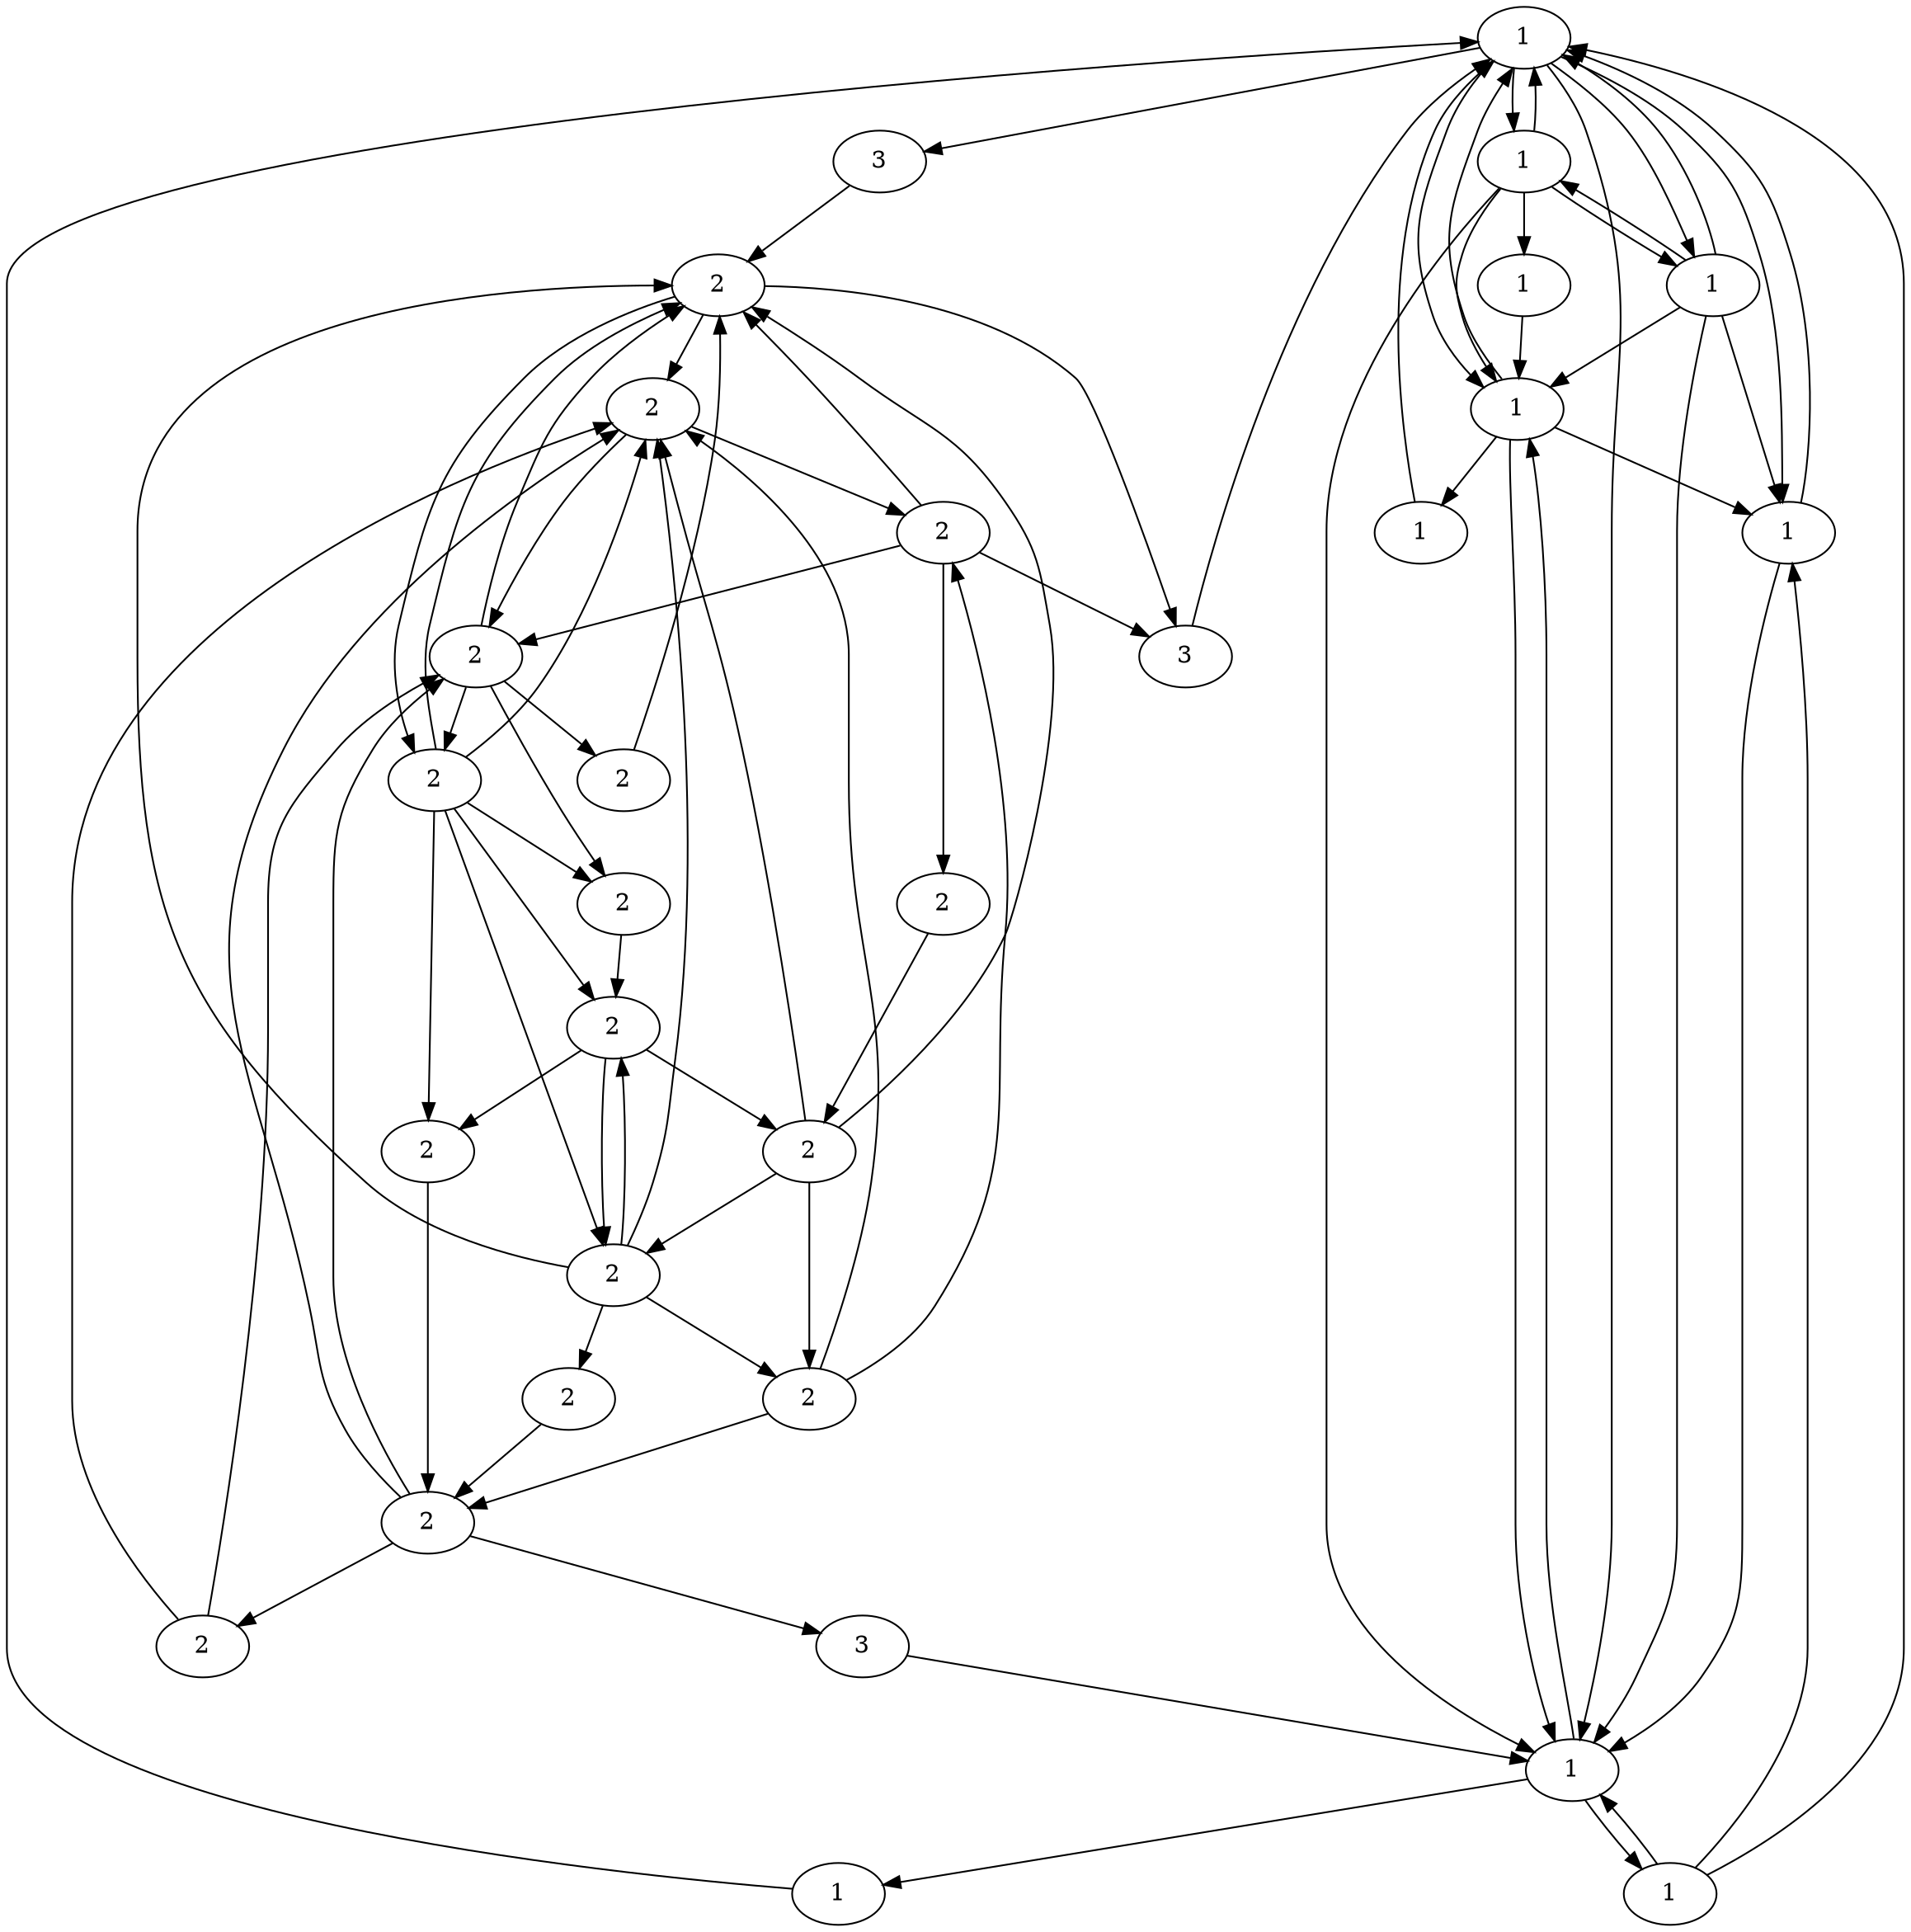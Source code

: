 digraph causal
{
	310 [label="1"]	
	36 [label="1"]	
	33 [label="1"]	
	311 [label="1"]	
	32 [label="1"]	
	370 [label="1"]	
	370310 [label="1"]	
	36310 [label="1"]	
	371 [label="1"]	
	36310 [label="1"]	
	34 [label="1"]	
	24250 [label="2"]	 
	250 [label="2"]	
	261271 [label="2"]	 
	27 [label="2"]	
	251 [label="2"]	 
	301 [label="2"]	 
	280 [label="2"]	
	300 [label="2"]	
	261 [label="2"]	 
	23 [label="2"]	 
	27300 [label="2"]	
	24 [label="2"]	
	29 [label="2"]	
	281 [label="2"]	
	261 [label="2"]	
	24250 [label="2"]	
	2924 [label="2"]	
	30124 [label="2"]	
	27 [label="2"]	
	31027  [label="3"]	
	24370 [label="3"]	
	27310 [label="3"]	
	310 -> 31027
	31027 -> 27
	310 -> 36
	36 -> 310
	310 -> 33
	33 -> 310
	310 -> 311
	311 -> 310
	310 -> 32
	32 -> 310
	310 -> 370
	370310 -> 310
	27310 -> 310
	36310 -> 310
	371 -> 310
	36 -> 36310
	370 -> 371
	371 -> 370
	370 -> 370310
	371 -> 32
	33 -> 34
	34 -> 36
	36 -> 370
	370 -> 36
	33 -> 36
	36 -> 32
	311 -> 36
	311 -> 370
	33 -> 370
	33 -> 311
	311 -> 33
	311 -> 32
	32 -> 370
	24370 -> 370
	24250 -> 250
	261271 -> 27
	27 -> 27310
	251 -> 27
	27 -> 250
	301 -> 27
	27 -> 280
	280 -> 27
	300 -> 27
	261 -> 27
	250 -> 251
	300 -> 250
	280 -> 250
	301 -> 250
	250 -> 261
	251 -> 261
	23 -> 251
	251 -> 27310
	251 -> 27300
	24 -> 250
	23 -> 250
	280 -> 301
	280 -> 29
	280 -> 281
	261 -> 281
	24 -> 261
	24250 -> 261
	261 -> 261271
	280 -> 2924
	261 -> 280
	281 -> 29
	29 -> 301
	301 -> 29
	29 -> 2924
	29 -> 300
	300 -> 301
	301 -> 30124
	301 -> 23
	2924 -> 24 
	300 -> 23
	30124 -> 24
	23 -> 24
	24 -> 24250
	24 -> 24370
	27300 -> 300
}
